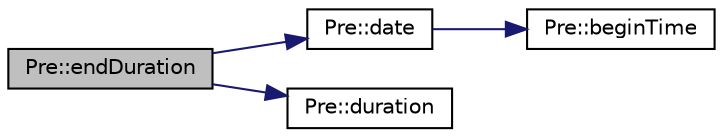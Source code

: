 digraph "Pre::endDuration"
{
  edge [fontname="Helvetica",fontsize="10",labelfontname="Helvetica",labelfontsize="10"];
  node [fontname="Helvetica",fontsize="10",shape=record];
  rankdir="LR";
  Node245 [label="Pre::endDuration",height=0.2,width=0.4,color="black", fillcolor="grey75", style="filled", fontcolor="black"];
  Node245 -> Node246 [color="midnightblue",fontsize="10",style="solid",fontname="Helvetica"];
  Node246 [label="Pre::date",height=0.2,width=0.4,color="black", fillcolor="white", style="filled",URL="$class_pre.html#ac79cc09d7d7cf858c712c8c8c9e2cbbb",tooltip="Give a date. "];
  Node246 -> Node247 [color="midnightblue",fontsize="10",style="solid",fontname="Helvetica"];
  Node247 [label="Pre::beginTime",height=0.2,width=0.4,color="black", fillcolor="white", style="filled",URL="$class_pre.html#a2d948e57ad61a7fe18e25d70d5c3929e",tooltip="Startup time. "];
  Node245 -> Node248 [color="midnightblue",fontsize="10",style="solid",fontname="Helvetica"];
  Node248 [label="Pre::duration",height=0.2,width=0.4,color="black", fillcolor="white", style="filled",URL="$class_pre.html#a4a35361069bc37bad4ad0c7d363afbe7",tooltip="Give a duration. "];
}
